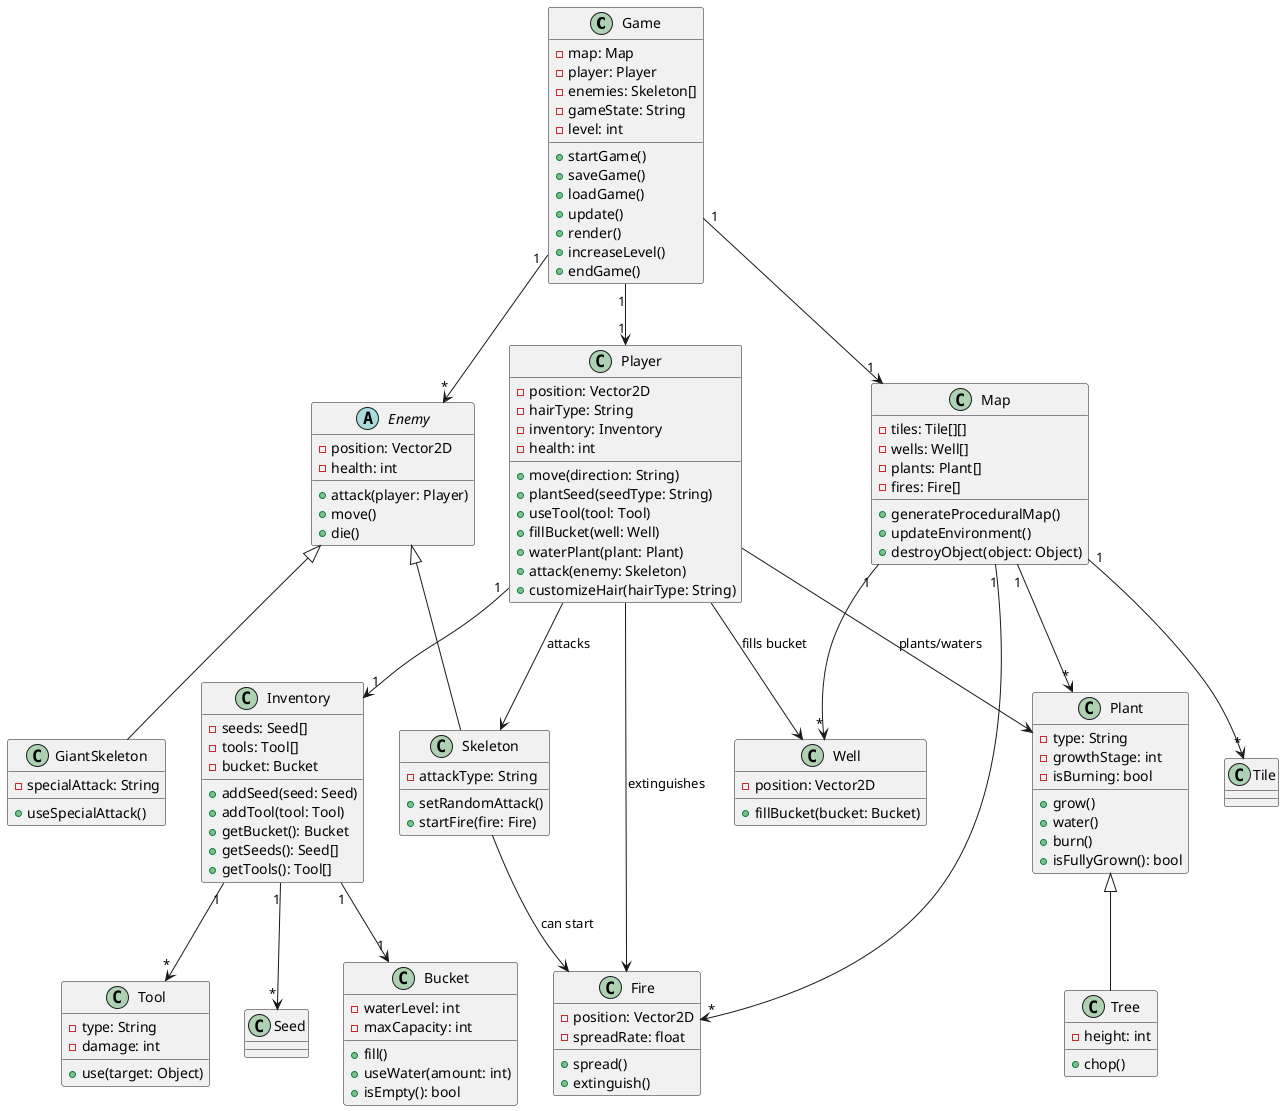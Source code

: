 @startuml ForestGameClassDiagram

' Game class to manage the overall game state
class Game {
  -map: Map
  -player: Player
  -enemies: Skeleton[]
  -gameState: String
  -level: int
  +startGame()
  +saveGame()
  +loadGame()
  +update()
  +render()
  +increaseLevel()
  +endGame()
}

' Player class for the protagonist (lumberjack)
class Player {
  -position: Vector2D
  -hairType: String
  -inventory: Inventory
  -health: int
  +move(direction: String)
  +plantSeed(seedType: String)
  +useTool(tool: Tool)
  +fillBucket(well: Well)
  +waterPlant(plant: Plant)
  +attack(enemy: Skeleton)
  +customizeHair(hairType: String)
}

' Inventory class to manage player items
class Inventory {
  -seeds: Seed[]
  -tools: Tool[]
  -bucket: Bucket
  +addSeed(seed: Seed)
  +addTool(tool: Tool)
  +getBucket(): Bucket
  +getSeeds(): Seed[]
  +getTools(): Tool[]
}

' Bucket class for water management
class Bucket {
  -waterLevel: int
  -maxCapacity: int
  +fill()
  +useWater(amount: int)
  +isEmpty(): bool
}

' Tool class for player actions
class Tool {
  -type: String
  -damage: int
  +use(target: Object)
}

' Plant class for trees and vegetables
class Plant {
  -type: String
  -growthStage: int
  -isBurning: bool
  +grow()
  +water()
  +burn()
  +isFullyGrown(): bool
}

' Tree class, a specific type of Plant
class Tree {
  -height: int
  +chop()
}

' Fire class to represent spreading fire
class Fire {
  -position: Vector2D
  -spreadRate: float
  +spread()
  +extinguish()
}

' Abstract Enemy class for skeletons
abstract class Enemy {
  -position: Vector2D
  -health: int
  +attack(player: Player)
  +move()
  +die()
}

' Skeleton class for regular enemies
class Skeleton {
  -attackType: String
  +setRandomAttack()
  +startFire(fire: Fire)
}

' GiantSkeleton class for the boss
class GiantSkeleton {
  -specialAttack: String
  +useSpecialAttack()
}

' Map class for the game world
class Map {
  -tiles: Tile[][]
  -wells: Well[]
  -plants: Plant[]
  -fires: Fire[]
  +generateProceduralMap()
  +updateEnvironment()
  +destroyObject(object: Object)
}

' Well class for water source
class Well {
  -position: Vector2D
  +fillBucket(bucket: Bucket)
}



' Relationships
Game "1" --> "1" Player
Game "1" --> "1" Map
Game "1" --> "*" Enemy
Player "1" --> "1" Inventory
Inventory "1" --> "1" Bucket
Inventory "1" --> "*" Tool
Inventory "1" --> "*" Seed
Map "1" --> "*" Tile
Map "1" --> "*" Plant
Map "1" --> "*" Fire
Map "1" --> "*" Well
Plant <|-- Tree
Enemy <|-- Skeleton
Enemy <|-- GiantSkeleton
Skeleton --> Fire : can start
Player --> Skeleton : attacks
Player --> Plant : plants/waters
Player --> Fire : extinguishes
Player --> Well : fills bucket

@enduml